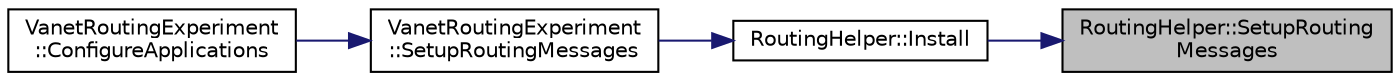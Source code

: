 digraph "RoutingHelper::SetupRoutingMessages"
{
 // LATEX_PDF_SIZE
  edge [fontname="Helvetica",fontsize="10",labelfontname="Helvetica",labelfontsize="10"];
  node [fontname="Helvetica",fontsize="10",shape=record];
  rankdir="RL";
  Node1 [label="RoutingHelper::SetupRouting\lMessages",height=0.2,width=0.4,color="black", fillcolor="grey75", style="filled", fontcolor="black",tooltip="Sets up routing messages on the nodes and their interfaces."];
  Node1 -> Node2 [dir="back",color="midnightblue",fontsize="10",style="solid",fontname="Helvetica"];
  Node2 [label="RoutingHelper::Install",height=0.2,width=0.4,color="black", fillcolor="white", style="filled",URL="$class_routing_helper.html#aaf78f59b3e8259f18029a594acfc01b6",tooltip="Installs routing functionality on nodes and their devices and interfaces."];
  Node2 -> Node3 [dir="back",color="midnightblue",fontsize="10",style="solid",fontname="Helvetica"];
  Node3 [label="VanetRoutingExperiment\l::SetupRoutingMessages",height=0.2,width=0.4,color="black", fillcolor="white", style="filled",URL="$class_vanet_routing_experiment.html#a43acab75ab7e3ed90764af8e53d622e5",tooltip="Set up generation of packets to be routed through the vehicular network."];
  Node3 -> Node4 [dir="back",color="midnightblue",fontsize="10",style="solid",fontname="Helvetica"];
  Node4 [label="VanetRoutingExperiment\l::ConfigureApplications",height=0.2,width=0.4,color="black", fillcolor="white", style="filled",URL="$class_vanet_routing_experiment.html#ac9ec4394e60b165e355ddbe1eecc78fd",tooltip="Configure applications."];
}

